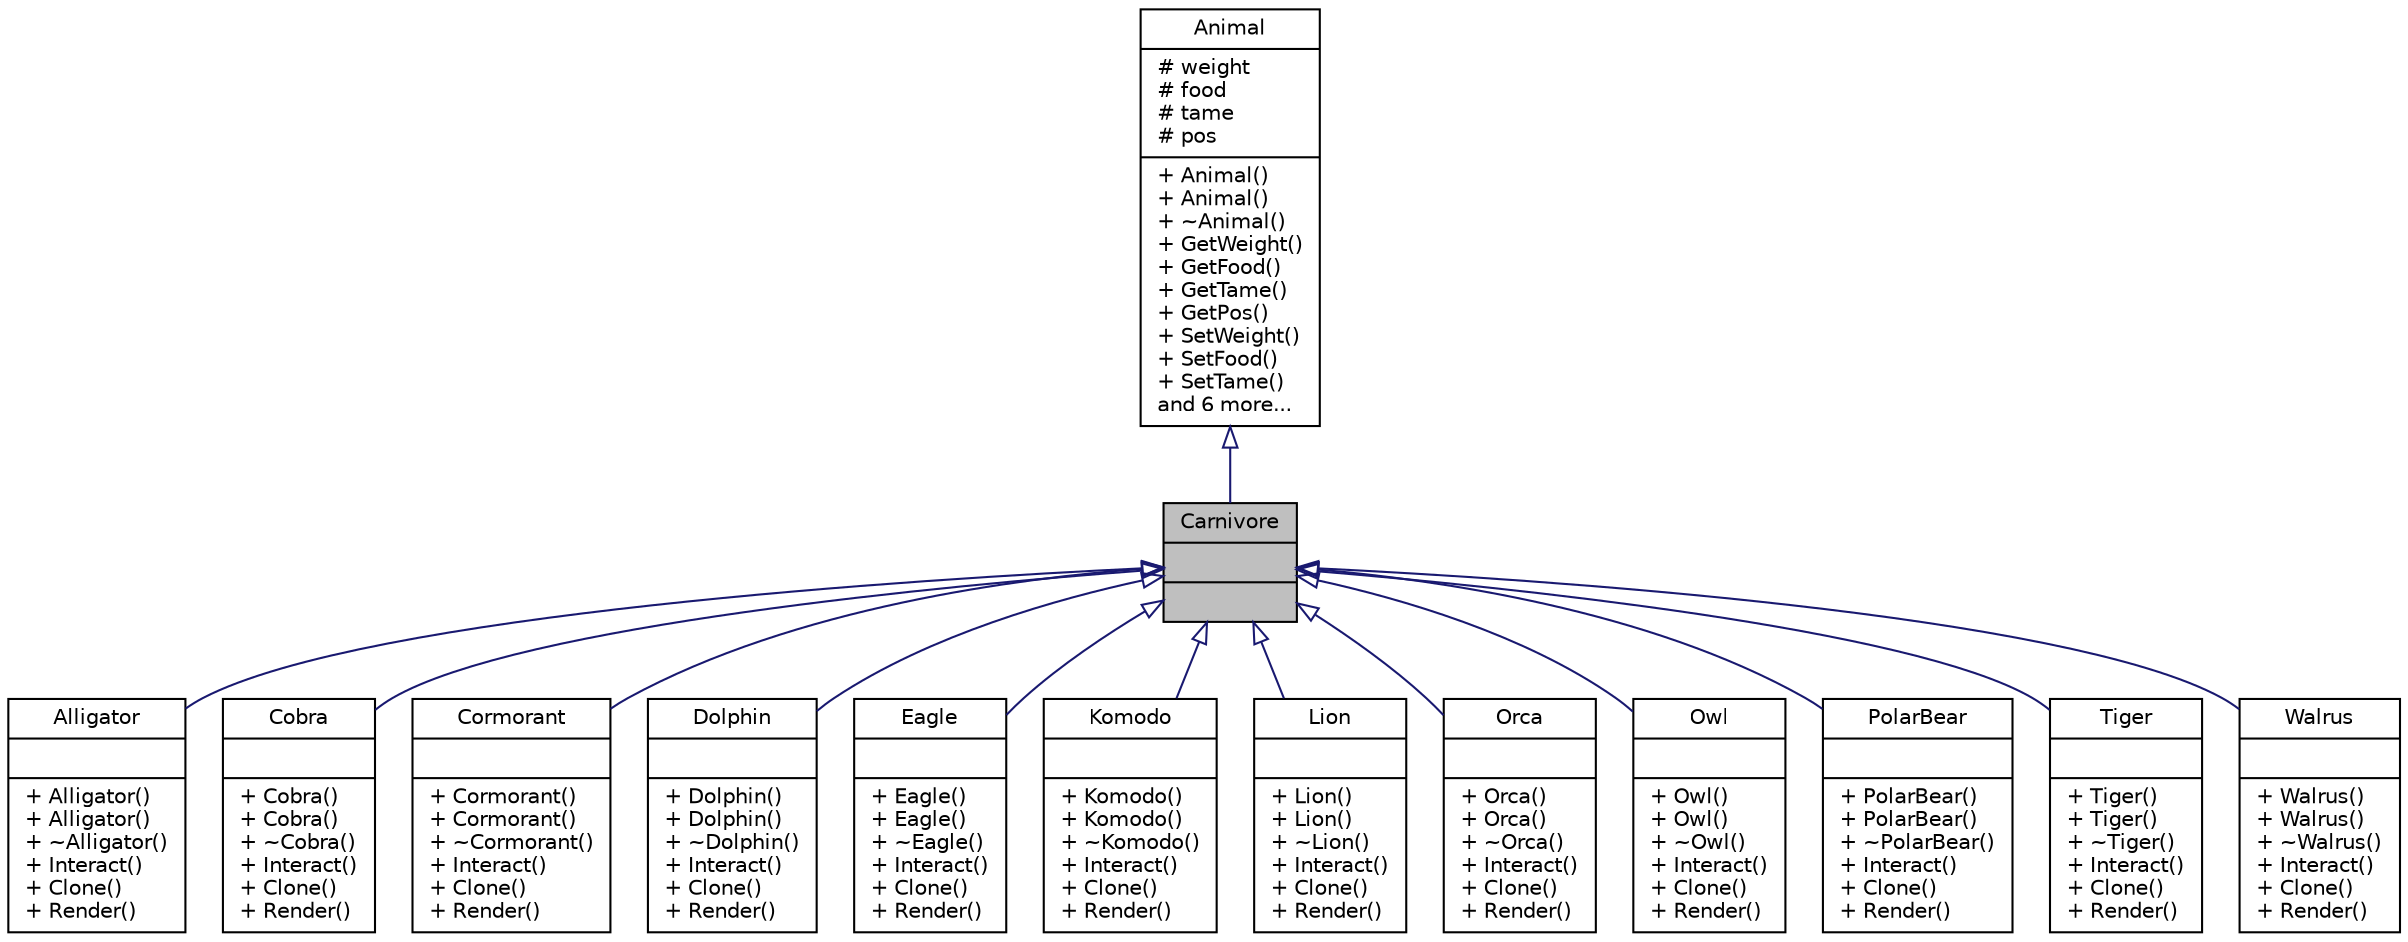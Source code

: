 digraph "Carnivore"
{
  edge [fontname="Helvetica",fontsize="10",labelfontname="Helvetica",labelfontsize="10"];
  node [fontname="Helvetica",fontsize="10",shape=record];
  Node1 [label="{Carnivore\n||}",height=0.2,width=0.4,color="black", fillcolor="grey75", style="filled", fontcolor="black"];
  Node2 -> Node1 [dir="back",color="midnightblue",fontsize="10",style="solid",arrowtail="onormal"];
  Node2 [label="{Animal\n|# weight\l# food\l# tame\l# pos\l|+ Animal()\l+ Animal()\l+ ~Animal()\l+ GetWeight()\l+ GetFood()\l+ GetTame()\l+ GetPos()\l+ SetWeight()\l+ SetFood()\l+ SetTame()\land 6 more...\l}",height=0.2,width=0.4,color="black", fillcolor="white", style="filled",URL="$classAnimal.html"];
  Node1 -> Node3 [dir="back",color="midnightblue",fontsize="10",style="solid",arrowtail="onormal"];
  Node3 [label="{Alligator\n||+ Alligator()\l+ Alligator()\l+ ~Alligator()\l+ Interact()\l+ Clone()\l+ Render()\l}",height=0.2,width=0.4,color="black", fillcolor="white", style="filled",URL="$classAlligator.html"];
  Node1 -> Node4 [dir="back",color="midnightblue",fontsize="10",style="solid",arrowtail="onormal"];
  Node4 [label="{Cobra\n||+ Cobra()\l+ Cobra()\l+ ~Cobra()\l+ Interact()\l+ Clone()\l+ Render()\l}",height=0.2,width=0.4,color="black", fillcolor="white", style="filled",URL="$classCobra.html"];
  Node1 -> Node5 [dir="back",color="midnightblue",fontsize="10",style="solid",arrowtail="onormal"];
  Node5 [label="{Cormorant\n||+ Cormorant()\l+ Cormorant()\l+ ~Cormorant()\l+ Interact()\l+ Clone()\l+ Render()\l}",height=0.2,width=0.4,color="black", fillcolor="white", style="filled",URL="$classCormorant.html"];
  Node1 -> Node6 [dir="back",color="midnightblue",fontsize="10",style="solid",arrowtail="onormal"];
  Node6 [label="{Dolphin\n||+ Dolphin()\l+ Dolphin()\l+ ~Dolphin()\l+ Interact()\l+ Clone()\l+ Render()\l}",height=0.2,width=0.4,color="black", fillcolor="white", style="filled",URL="$classDolphin.html"];
  Node1 -> Node7 [dir="back",color="midnightblue",fontsize="10",style="solid",arrowtail="onormal"];
  Node7 [label="{Eagle\n||+ Eagle()\l+ Eagle()\l+ ~Eagle()\l+ Interact()\l+ Clone()\l+ Render()\l}",height=0.2,width=0.4,color="black", fillcolor="white", style="filled",URL="$classEagle.html"];
  Node1 -> Node8 [dir="back",color="midnightblue",fontsize="10",style="solid",arrowtail="onormal"];
  Node8 [label="{Komodo\n||+ Komodo()\l+ Komodo()\l+ ~Komodo()\l+ Interact()\l+ Clone()\l+ Render()\l}",height=0.2,width=0.4,color="black", fillcolor="white", style="filled",URL="$classKomodo.html"];
  Node1 -> Node9 [dir="back",color="midnightblue",fontsize="10",style="solid",arrowtail="onormal"];
  Node9 [label="{Lion\n||+ Lion()\l+ Lion()\l+ ~Lion()\l+ Interact()\l+ Clone()\l+ Render()\l}",height=0.2,width=0.4,color="black", fillcolor="white", style="filled",URL="$classLion.html"];
  Node1 -> Node10 [dir="back",color="midnightblue",fontsize="10",style="solid",arrowtail="onormal"];
  Node10 [label="{Orca\n||+ Orca()\l+ Orca()\l+ ~Orca()\l+ Interact()\l+ Clone()\l+ Render()\l}",height=0.2,width=0.4,color="black", fillcolor="white", style="filled",URL="$classOrca.html"];
  Node1 -> Node11 [dir="back",color="midnightblue",fontsize="10",style="solid",arrowtail="onormal"];
  Node11 [label="{Owl\n||+ Owl()\l+ Owl()\l+ ~Owl()\l+ Interact()\l+ Clone()\l+ Render()\l}",height=0.2,width=0.4,color="black", fillcolor="white", style="filled",URL="$classOwl.html"];
  Node1 -> Node12 [dir="back",color="midnightblue",fontsize="10",style="solid",arrowtail="onormal"];
  Node12 [label="{PolarBear\n||+ PolarBear()\l+ PolarBear()\l+ ~PolarBear()\l+ Interact()\l+ Clone()\l+ Render()\l}",height=0.2,width=0.4,color="black", fillcolor="white", style="filled",URL="$classPolarBear.html"];
  Node1 -> Node13 [dir="back",color="midnightblue",fontsize="10",style="solid",arrowtail="onormal"];
  Node13 [label="{Tiger\n||+ Tiger()\l+ Tiger()\l+ ~Tiger()\l+ Interact()\l+ Clone()\l+ Render()\l}",height=0.2,width=0.4,color="black", fillcolor="white", style="filled",URL="$classTiger.html"];
  Node1 -> Node14 [dir="back",color="midnightblue",fontsize="10",style="solid",arrowtail="onormal"];
  Node14 [label="{Walrus\n||+ Walrus()\l+ Walrus()\l+ ~Walrus()\l+ Interact()\l+ Clone()\l+ Render()\l}",height=0.2,width=0.4,color="black", fillcolor="white", style="filled",URL="$classWalrus.html"];
}
